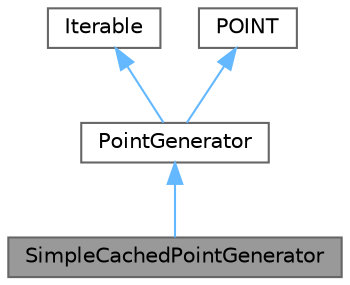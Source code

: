 digraph "SimpleCachedPointGenerator"
{
 // LATEX_PDF_SIZE
  bgcolor="transparent";
  edge [fontname=Helvetica,fontsize=10,labelfontname=Helvetica,labelfontsize=10];
  node [fontname=Helvetica,fontsize=10,shape=box,height=0.2,width=0.4];
  Node1 [id="Node000001",label="SimpleCachedPointGenerator",height=0.2,width=0.4,color="gray40", fillcolor="grey60", style="filled", fontcolor="black",tooltip="Простой кэширующий генератор."];
  Node2 -> Node1 [id="edge1_Node000001_Node000002",dir="back",color="steelblue1",style="solid",tooltip=" "];
  Node2 [id="Node000002",label="PointGenerator",height=0.2,width=0.4,color="gray40", fillcolor="white", style="filled",URL="$classmodels_1_1PointGenerator_1_1PointGenerator.html",tooltip="Базовый класс генерирующий POINT."];
  Node3 -> Node2 [id="edge2_Node000002_Node000003",dir="back",color="steelblue1",style="solid",tooltip=" "];
  Node3 [id="Node000003",label="Iterable",height=0.2,width=0.4,color="gray40", fillcolor="white", style="filled",tooltip=" "];
  Node4 -> Node2 [id="edge3_Node000002_Node000004",dir="back",color="steelblue1",style="solid",tooltip=" "];
  Node4 [id="Node000004",label="POINT",height=0.2,width=0.4,color="gray40", fillcolor="white", style="filled",tooltip=" "];
}
